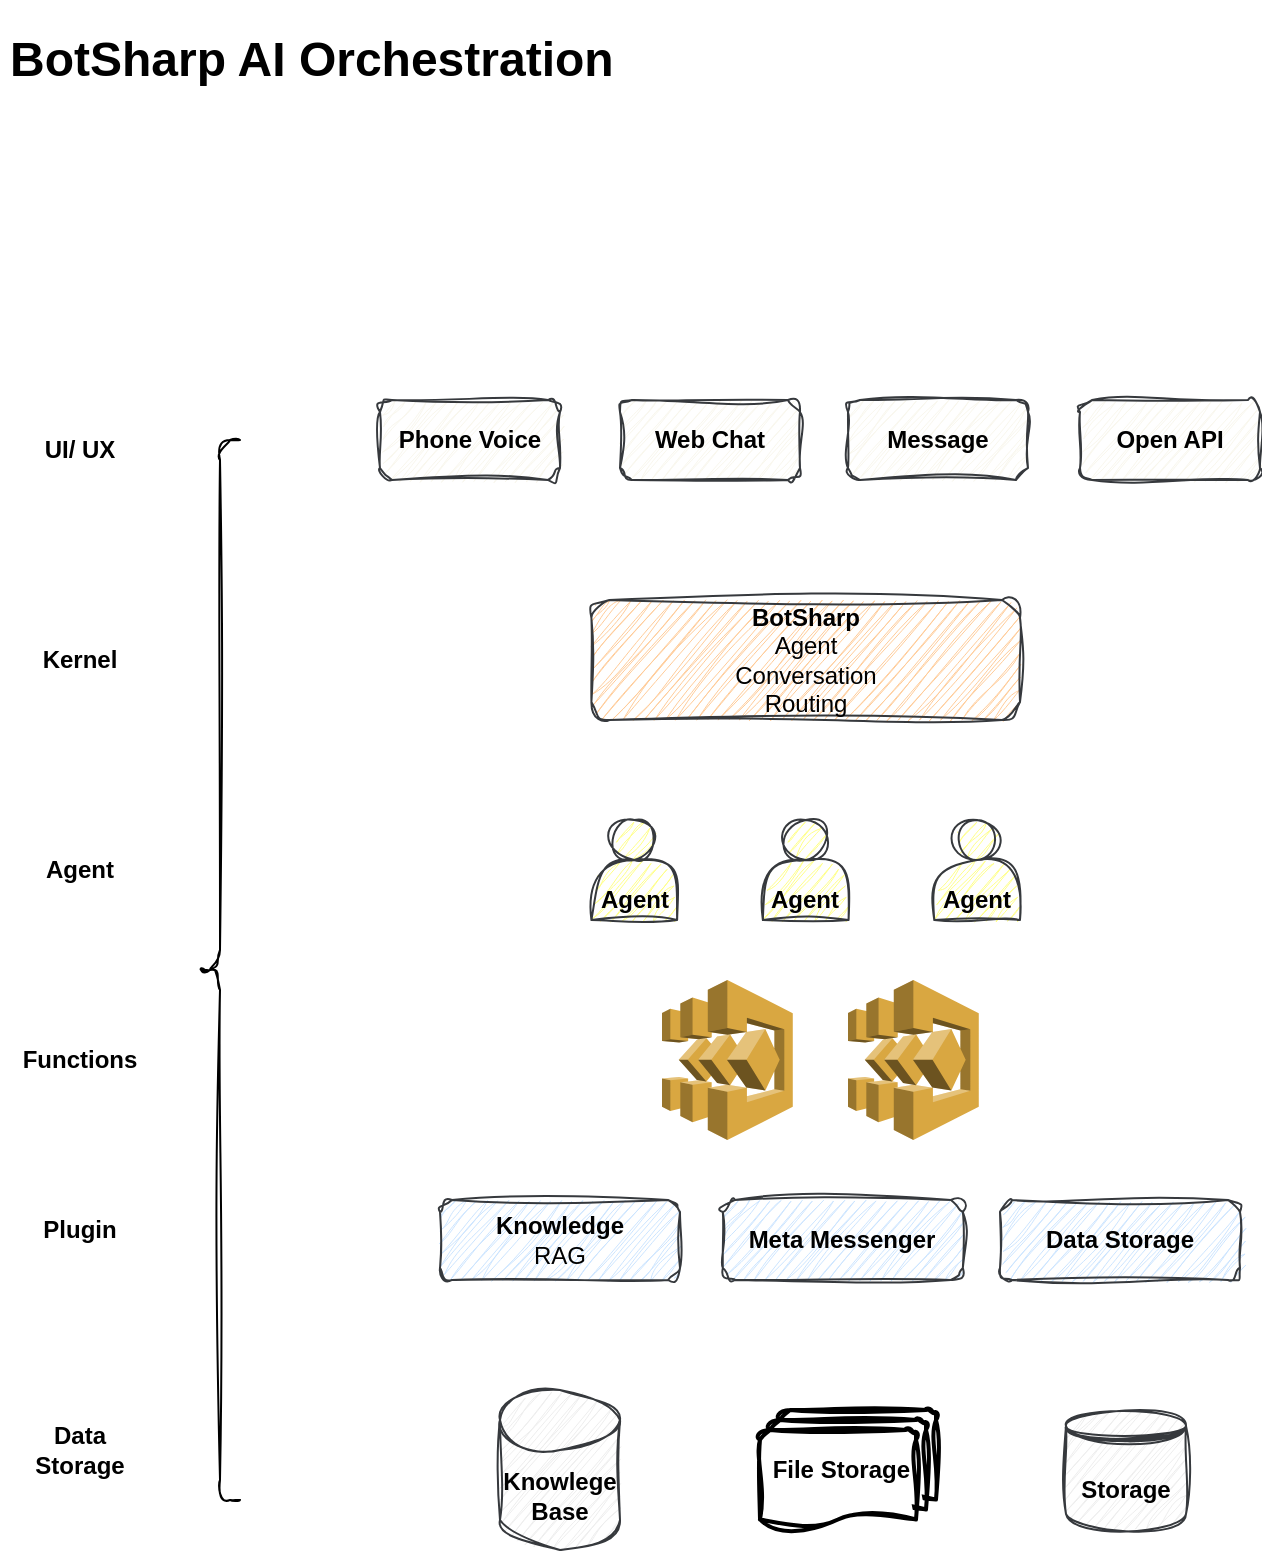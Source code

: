 <mxfile version="21.6.8" type="device">
  <diagram id="6jfvZ688tm8pOZHgqSFM" name="Page-1">
    <mxGraphModel dx="1418" dy="820" grid="1" gridSize="10" guides="1" tooltips="1" connect="1" arrows="1" fold="1" page="1" pageScale="1" pageWidth="827" pageHeight="1169" math="0" shadow="0">
      <root>
        <mxCell id="0" />
        <mxCell id="1" parent="0" />
        <mxCell id="kNc4F-3AqUrd7lAFkTx2-3" value="BotSharp&lt;br&gt;&lt;span style=&quot;font-weight: normal;&quot;&gt;Agent&lt;br&gt;Conversation&lt;br&gt;Routing&lt;/span&gt;" style="rounded=1;whiteSpace=wrap;html=1;fillColor=#ffcc99;strokeColor=#36393d;fontStyle=1;sketch=1;curveFitting=1;jiggle=2;" parent="1" vertex="1">
          <mxGeometry x="345.71" y="340" width="214.29" height="60" as="geometry" />
        </mxCell>
        <mxCell id="9DShFkwYbzccSmdIPQ0x-7" value="&lt;b&gt;Phone&amp;nbsp;Voice&lt;/b&gt;" style="rounded=1;whiteSpace=wrap;html=1;fillColor=#f9f7ed;strokeColor=#36393d;sketch=1;curveFitting=1;jiggle=2;" parent="1" vertex="1">
          <mxGeometry x="240" y="240" width="90" height="40" as="geometry" />
        </mxCell>
        <mxCell id="9DShFkwYbzccSmdIPQ0x-8" value="&lt;b&gt;Web Chat&lt;/b&gt;" style="rounded=1;whiteSpace=wrap;html=1;fillColor=#f9f7ed;strokeColor=#36393d;sketch=1;curveFitting=1;jiggle=2;" parent="1" vertex="1">
          <mxGeometry x="360" y="240" width="90" height="40" as="geometry" />
        </mxCell>
        <mxCell id="9DShFkwYbzccSmdIPQ0x-9" value="&lt;b&gt;Message&lt;/b&gt;" style="rounded=1;whiteSpace=wrap;html=1;fillColor=#f9f7ed;strokeColor=#36393d;sketch=1;curveFitting=1;jiggle=2;" parent="1" vertex="1">
          <mxGeometry x="474" y="240" width="90" height="40" as="geometry" />
        </mxCell>
        <mxCell id="9DShFkwYbzccSmdIPQ0x-10" value="&lt;b&gt;Open API&lt;/b&gt;" style="rounded=1;whiteSpace=wrap;html=1;fillColor=#f9f7ed;strokeColor=#36393d;sketch=1;curveFitting=1;jiggle=2;" parent="1" vertex="1">
          <mxGeometry x="590" y="240" width="90" height="40" as="geometry" />
        </mxCell>
        <mxCell id="9DShFkwYbzccSmdIPQ0x-11" value="&lt;h1&gt;BotSharp AI Orchestration&lt;/h1&gt;&lt;p&gt;&lt;br&gt;&lt;/p&gt;" style="text;html=1;strokeColor=none;fillColor=none;spacing=5;spacingTop=-20;whiteSpace=wrap;overflow=hidden;rounded=0;" parent="1" vertex="1">
          <mxGeometry x="50" y="50" width="310" height="120" as="geometry" />
        </mxCell>
        <mxCell id="9DShFkwYbzccSmdIPQ0x-12" value="&lt;b&gt;Knowlege Base&lt;/b&gt;" style="shape=cylinder3;whiteSpace=wrap;html=1;boundedLbl=1;backgroundOutline=1;size=15;fillColor=#eeeeee;strokeColor=#36393d;sketch=1;curveFitting=1;jiggle=2;" parent="1" vertex="1">
          <mxGeometry x="300" y="735" width="60" height="80" as="geometry" />
        </mxCell>
        <mxCell id="9DShFkwYbzccSmdIPQ0x-13" value="&lt;b&gt;Knowledge&lt;/b&gt;&lt;br&gt;RAG" style="rounded=1;whiteSpace=wrap;html=1;fillColor=#cce5ff;strokeColor=#36393d;sketch=1;curveFitting=1;jiggle=2;" parent="1" vertex="1">
          <mxGeometry x="270" y="640" width="120" height="40" as="geometry" />
        </mxCell>
        <mxCell id="9DShFkwYbzccSmdIPQ0x-14" value="" style="shape=curlyBracket;whiteSpace=wrap;html=1;rounded=1;labelPosition=left;verticalLabelPosition=middle;align=right;verticalAlign=middle;sketch=1;curveFitting=1;jiggle=2;" parent="1" vertex="1">
          <mxGeometry x="150" y="260" width="20" height="530" as="geometry" />
        </mxCell>
        <mxCell id="9DShFkwYbzccSmdIPQ0x-15" value="&lt;b&gt;&lt;br&gt;&lt;br&gt;Agent&lt;/b&gt;" style="shape=actor;whiteSpace=wrap;html=1;fillColor=#ffff88;strokeColor=#36393d;sketch=1;curveFitting=1;jiggle=2;" parent="1" vertex="1">
          <mxGeometry x="345.71" y="450" width="42.86" height="50" as="geometry" />
        </mxCell>
        <mxCell id="9DShFkwYbzccSmdIPQ0x-16" value="&lt;b&gt;&lt;br&gt;&lt;br&gt;Agent&lt;/b&gt;" style="shape=actor;whiteSpace=wrap;html=1;fillColor=#ffff88;strokeColor=#36393d;sketch=1;curveFitting=1;jiggle=2;" parent="1" vertex="1">
          <mxGeometry x="431.43" y="450" width="42.86" height="50" as="geometry" />
        </mxCell>
        <mxCell id="9DShFkwYbzccSmdIPQ0x-17" value="&lt;b&gt;&lt;br&gt;&lt;br&gt;Agent&lt;/b&gt;" style="shape=actor;whiteSpace=wrap;html=1;fillColor=#ffff88;strokeColor=#36393d;sketch=1;curveFitting=1;jiggle=2;" parent="1" vertex="1">
          <mxGeometry x="517.14" y="450" width="42.86" height="50" as="geometry" />
        </mxCell>
        <mxCell id="9DShFkwYbzccSmdIPQ0x-18" value="&lt;b&gt;Meta Messenger&lt;/b&gt;" style="rounded=1;whiteSpace=wrap;html=1;fillColor=#cce5ff;strokeColor=#36393d;sketch=1;curveFitting=1;jiggle=2;" parent="1" vertex="1">
          <mxGeometry x="411.43" y="640" width="120" height="40" as="geometry" />
        </mxCell>
        <mxCell id="9DShFkwYbzccSmdIPQ0x-19" value="&lt;b&gt;Data Storage&lt;/b&gt;" style="rounded=1;whiteSpace=wrap;html=1;fillColor=#cce5ff;strokeColor=#36393d;sketch=1;curveFitting=1;jiggle=2;" parent="1" vertex="1">
          <mxGeometry x="550" y="640" width="120" height="40" as="geometry" />
        </mxCell>
        <mxCell id="9DShFkwYbzccSmdIPQ0x-20" value="&lt;b&gt;Storage&lt;/b&gt;" style="shape=datastore;whiteSpace=wrap;html=1;fillColor=#eeeeee;strokeColor=#36393d;sketch=1;curveFitting=1;jiggle=2;" parent="1" vertex="1">
          <mxGeometry x="583" y="745" width="60" height="60" as="geometry" />
        </mxCell>
        <mxCell id="9DShFkwYbzccSmdIPQ0x-22" value="&lt;b&gt;UI/ UX&lt;/b&gt;" style="text;html=1;strokeColor=none;fillColor=none;align=center;verticalAlign=middle;whiteSpace=wrap;rounded=0;sketch=1;curveFitting=1;jiggle=2;" parent="1" vertex="1">
          <mxGeometry x="60" y="250" width="60" height="30" as="geometry" />
        </mxCell>
        <mxCell id="9DShFkwYbzccSmdIPQ0x-25" value="&lt;b&gt;Kernel&lt;/b&gt;" style="text;html=1;strokeColor=none;fillColor=none;align=center;verticalAlign=middle;whiteSpace=wrap;rounded=0;sketch=1;curveFitting=1;jiggle=2;" parent="1" vertex="1">
          <mxGeometry x="60" y="355" width="60" height="30" as="geometry" />
        </mxCell>
        <mxCell id="9DShFkwYbzccSmdIPQ0x-26" value="&lt;b&gt;Agent&lt;/b&gt;" style="text;html=1;strokeColor=none;fillColor=none;align=center;verticalAlign=middle;whiteSpace=wrap;rounded=0;sketch=1;curveFitting=1;jiggle=2;" parent="1" vertex="1">
          <mxGeometry x="60" y="460" width="60" height="30" as="geometry" />
        </mxCell>
        <mxCell id="9DShFkwYbzccSmdIPQ0x-27" value="&lt;b&gt;Plugin&lt;/b&gt;" style="text;html=1;strokeColor=none;fillColor=none;align=center;verticalAlign=middle;whiteSpace=wrap;rounded=0;sketch=1;curveFitting=1;jiggle=2;" parent="1" vertex="1">
          <mxGeometry x="60" y="640" width="60" height="30" as="geometry" />
        </mxCell>
        <mxCell id="9DShFkwYbzccSmdIPQ0x-28" value="&lt;b&gt;Data Storage&lt;/b&gt;" style="text;html=1;strokeColor=none;fillColor=none;align=center;verticalAlign=middle;whiteSpace=wrap;rounded=0;sketch=1;curveFitting=1;jiggle=2;" parent="1" vertex="1">
          <mxGeometry x="60" y="750" width="60" height="30" as="geometry" />
        </mxCell>
        <mxCell id="9DShFkwYbzccSmdIPQ0x-29" value="&lt;b&gt;File Storage&amp;nbsp;&amp;nbsp;&lt;/b&gt;" style="strokeWidth=2;html=1;shape=mxgraph.flowchart.multi-document;whiteSpace=wrap;sketch=1;curveFitting=1;jiggle=2;" parent="1" vertex="1">
          <mxGeometry x="430" y="745" width="88" height="60" as="geometry" />
        </mxCell>
        <mxCell id="Nu5NWX8wfgGd1vgsjRF--1" value="" style="outlineConnect=0;dashed=0;verticalLabelPosition=bottom;verticalAlign=top;align=center;html=1;shape=mxgraph.aws3.step_functions;fillColor=#D9A741;gradientColor=none;" parent="1" vertex="1">
          <mxGeometry x="381" y="530" width="65.39" height="80" as="geometry" />
        </mxCell>
        <mxCell id="Nu5NWX8wfgGd1vgsjRF--2" value="" style="outlineConnect=0;dashed=0;verticalLabelPosition=bottom;verticalAlign=top;align=center;html=1;shape=mxgraph.aws3.step_functions;fillColor=#D9A741;gradientColor=none;" parent="1" vertex="1">
          <mxGeometry x="474" y="530" width="65.39" height="80" as="geometry" />
        </mxCell>
        <mxCell id="Nu5NWX8wfgGd1vgsjRF--4" value="&lt;b&gt;Functions&lt;/b&gt;" style="text;html=1;strokeColor=none;fillColor=none;align=center;verticalAlign=middle;whiteSpace=wrap;rounded=0;sketch=1;curveFitting=1;jiggle=2;" parent="1" vertex="1">
          <mxGeometry x="60" y="555" width="60" height="30" as="geometry" />
        </mxCell>
      </root>
    </mxGraphModel>
  </diagram>
</mxfile>
